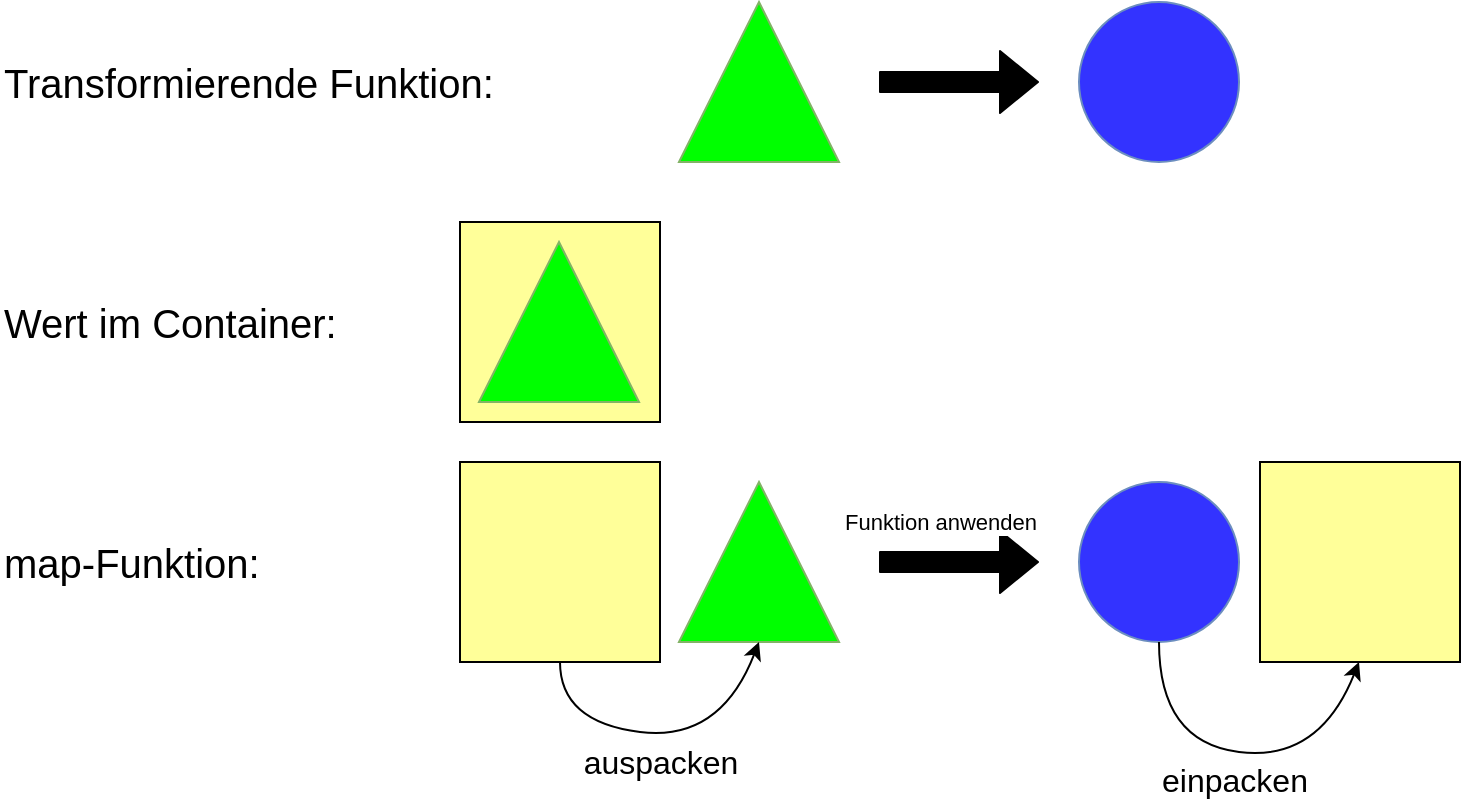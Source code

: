 <mxfile version="10.5.9"><diagram id="6wTnd-7QoTnEBM-JV5_C" name="Page-1"><mxGraphModel dx="1394" dy="837" grid="1" gridSize="10" guides="1" tooltips="1" connect="1" arrows="1" fold="1" page="1" pageScale="1" pageWidth="827" pageHeight="1169" math="0" shadow="0"><root><mxCell id="0"/><mxCell id="1" parent="0"/><mxCell id="qZ1e4OTwDIsCht7IEiU5-11" value="" style="rounded=0;whiteSpace=wrap;html=1;align=left;labelBackgroundColor=#FFFF99;fillColor=#FFFF99;" vertex="1" parent="1"><mxGeometry x="270" y="190" width="100" height="100" as="geometry"/></mxCell><mxCell id="qZ1e4OTwDIsCht7IEiU5-2" value="" style="triangle;whiteSpace=wrap;html=1;rotation=-90;fillColor=#00FF00;strokeColor=#82b366;" vertex="1" parent="1"><mxGeometry x="379.5" y="320" width="80" height="80" as="geometry"/></mxCell><mxCell id="qZ1e4OTwDIsCht7IEiU5-5" value="" style="ellipse;whiteSpace=wrap;html=1;aspect=fixed;fillColor=#3333FF;strokeColor=#6c8ebf;" vertex="1" parent="1"><mxGeometry x="579.5" y="320" width="80" height="80" as="geometry"/></mxCell><mxCell id="qZ1e4OTwDIsCht7IEiU5-7" value="Funktion anwenden" style="shape=flexArrow;endArrow=classic;html=1;fillColor=#000000;" edge="1" parent="1"><mxGeometry x="-0.237" y="20" width="50" height="50" relative="1" as="geometry"><mxPoint x="479.5" y="360" as="sourcePoint"/><mxPoint x="559.5" y="360" as="targetPoint"/><mxPoint as="offset"/></mxGeometry></mxCell><mxCell id="qZ1e4OTwDIsCht7IEiU5-8" value="&lt;font style=&quot;font-size: 20px&quot;&gt;Transformierende Funktion:&lt;/font&gt;" style="text;html=1;strokeColor=none;fillColor=none;align=left;verticalAlign=middle;whiteSpace=wrap;rounded=0;" vertex="1" parent="1"><mxGeometry x="40" y="110" width="280" height="20" as="geometry"/></mxCell><mxCell id="qZ1e4OTwDIsCht7IEiU5-9" value="&lt;font style=&quot;font-size: 20px&quot;&gt;Wert im Container:&lt;/font&gt;" style="text;html=1;strokeColor=none;fillColor=none;align=left;verticalAlign=middle;whiteSpace=wrap;rounded=0;" vertex="1" parent="1"><mxGeometry x="40" y="230" width="200" height="20" as="geometry"/></mxCell><mxCell id="qZ1e4OTwDIsCht7IEiU5-10" value="" style="triangle;whiteSpace=wrap;html=1;rotation=-90;fillColor=#00FF00;strokeColor=#82b366;" vertex="1" parent="1"><mxGeometry x="279.5" y="200" width="80" height="80" as="geometry"/></mxCell><mxCell id="qZ1e4OTwDIsCht7IEiU5-12" value="&lt;font style=&quot;font-size: 20px&quot;&gt;map-Funktion:&lt;/font&gt;" style="text;html=1;strokeColor=none;fillColor=none;align=left;verticalAlign=middle;whiteSpace=wrap;rounded=0;" vertex="1" parent="1"><mxGeometry x="40" y="350" width="200" height="20" as="geometry"/></mxCell><mxCell id="qZ1e4OTwDIsCht7IEiU5-13" value="" style="rounded=0;whiteSpace=wrap;html=1;align=left;labelBackgroundColor=#FFFF99;fillColor=#FFFF99;" vertex="1" parent="1"><mxGeometry x="270" y="310" width="100" height="100" as="geometry"/></mxCell><mxCell id="qZ1e4OTwDIsCht7IEiU5-15" value="" style="rounded=0;whiteSpace=wrap;html=1;align=left;labelBackgroundColor=#FFFF99;fillColor=#FFFF99;" vertex="1" parent="1"><mxGeometry x="670" y="310" width="100" height="100" as="geometry"/></mxCell><mxCell id="qZ1e4OTwDIsCht7IEiU5-19" value="" style="triangle;whiteSpace=wrap;html=1;rotation=-90;fillColor=#00FF00;strokeColor=#82b366;" vertex="1" parent="1"><mxGeometry x="379.5" y="80" width="80" height="80" as="geometry"/></mxCell><mxCell id="qZ1e4OTwDIsCht7IEiU5-20" value="" style="ellipse;whiteSpace=wrap;html=1;aspect=fixed;fillColor=#3333FF;strokeColor=#6c8ebf;" vertex="1" parent="1"><mxGeometry x="579.5" y="80" width="80" height="80" as="geometry"/></mxCell><mxCell id="qZ1e4OTwDIsCht7IEiU5-21" value="" style="shape=flexArrow;endArrow=classic;html=1;fillColor=#000000;" edge="1" parent="1"><mxGeometry width="50" height="50" relative="1" as="geometry"><mxPoint x="479.5" y="120" as="sourcePoint"/><mxPoint x="559.5" y="120" as="targetPoint"/></mxGeometry></mxCell><mxCell id="qZ1e4OTwDIsCht7IEiU5-22" value="" style="curved=1;endArrow=classic;html=1;fillColor=#000000;exitX=0.5;exitY=1;exitDx=0;exitDy=0;entryX=0;entryY=0.5;entryDx=0;entryDy=0;" edge="1" parent="1" source="qZ1e4OTwDIsCht7IEiU5-13" target="qZ1e4OTwDIsCht7IEiU5-2"><mxGeometry width="50" height="50" relative="1" as="geometry"><mxPoint x="350" y="520" as="sourcePoint"/><mxPoint x="400" y="470" as="targetPoint"/><Array as="points"><mxPoint x="320" y="440"/><mxPoint x="400" y="450"/></Array></mxGeometry></mxCell><mxCell id="qZ1e4OTwDIsCht7IEiU5-23" value="&lt;font style=&quot;font-size: 16px&quot;&gt;auspacken&lt;/font&gt;" style="text;html=1;resizable=0;points=[];align=center;verticalAlign=middle;labelBackgroundColor=#ffffff;" vertex="1" connectable="0" parent="qZ1e4OTwDIsCht7IEiU5-22"><mxGeometry x="-0.367" y="1" relative="1" as="geometry"><mxPoint x="28" y="18.5" as="offset"/></mxGeometry></mxCell><mxCell id="qZ1e4OTwDIsCht7IEiU5-24" value="" style="curved=1;endArrow=classic;html=1;fillColor=#000000;exitX=0.5;exitY=1;exitDx=0;exitDy=0;entryX=0;entryY=0.5;entryDx=0;entryDy=0;" edge="1" parent="1" source="qZ1e4OTwDIsCht7IEiU5-5"><mxGeometry width="50" height="50" relative="1" as="geometry"><mxPoint x="619.5" y="420" as="sourcePoint"/><mxPoint x="719.5" y="410" as="targetPoint"/><Array as="points"><mxPoint x="619.5" y="450"/><mxPoint x="699.5" y="460"/></Array></mxGeometry></mxCell><mxCell id="qZ1e4OTwDIsCht7IEiU5-25" value="&lt;font style=&quot;font-size: 16px&quot;&gt;einpacken&lt;/font&gt;" style="text;html=1;resizable=0;points=[];align=center;verticalAlign=middle;labelBackgroundColor=#ffffff;" vertex="1" connectable="0" parent="qZ1e4OTwDIsCht7IEiU5-24"><mxGeometry x="-0.367" y="1" relative="1" as="geometry"><mxPoint x="28.5" y="18.5" as="offset"/></mxGeometry></mxCell></root></mxGraphModel></diagram></mxfile>